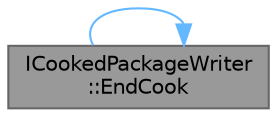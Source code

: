 digraph "ICookedPackageWriter::EndCook"
{
 // INTERACTIVE_SVG=YES
 // LATEX_PDF_SIZE
  bgcolor="transparent";
  edge [fontname=Helvetica,fontsize=10,labelfontname=Helvetica,labelfontsize=10];
  node [fontname=Helvetica,fontsize=10,shape=box,height=0.2,width=0.4];
  rankdir="LR";
  Node1 [id="Node000001",label="ICookedPackageWriter\l::EndCook",height=0.2,width=0.4,color="gray40", fillcolor="grey60", style="filled", fontcolor="black",tooltip="Signal the end of a cooking pass."];
  Node1 -> Node1 [id="edge1_Node000001_Node000001",color="steelblue1",style="solid",tooltip=" "];
}
